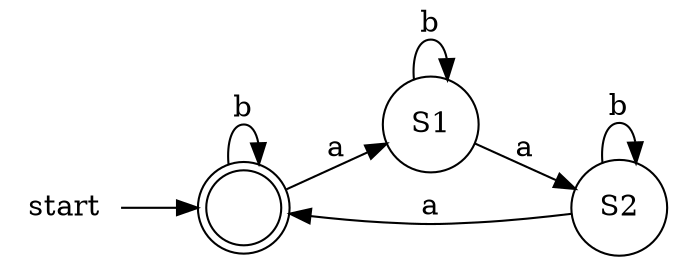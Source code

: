 //
// fsm.dot - sample dot file
//
// Kurt Schmidt
// 2006
//
// Usage:
//   To compile, e.g.:  $ dot -Tpng -o fsm.png fsm.dot
//			or
//		$ dot -Tpng fsm.dot > fsm.png
//
// Output formats:  use $ dot -Tcrap to see all output formats
//		They are:
//			canon cmap cmapx cmapx_np dot eps fig gd gd2 gif gv imap imap_np ismap
//			jpe jpeg jpg pdf plain plain-ext png ps ps2 svg svgz tk vml vmlz vrml
//			wbmp x11 xdot xlib
//

digraph fsm {
rankdir="LR"
start [shape="plaintext",label="start"]
1 [shape="doublecircle",label=""]
2 [shape="circle",label="S1"]
3 [shape="circle",label="S2"]
start->1
1->1 [label="b"]  
1->2 [label="a"] 	
2->2 [label="b"]  // ken wants to know if this is a comment
2->3 [label="a"]
3->3 [label="b"]
3->1 [label="a"]
}
